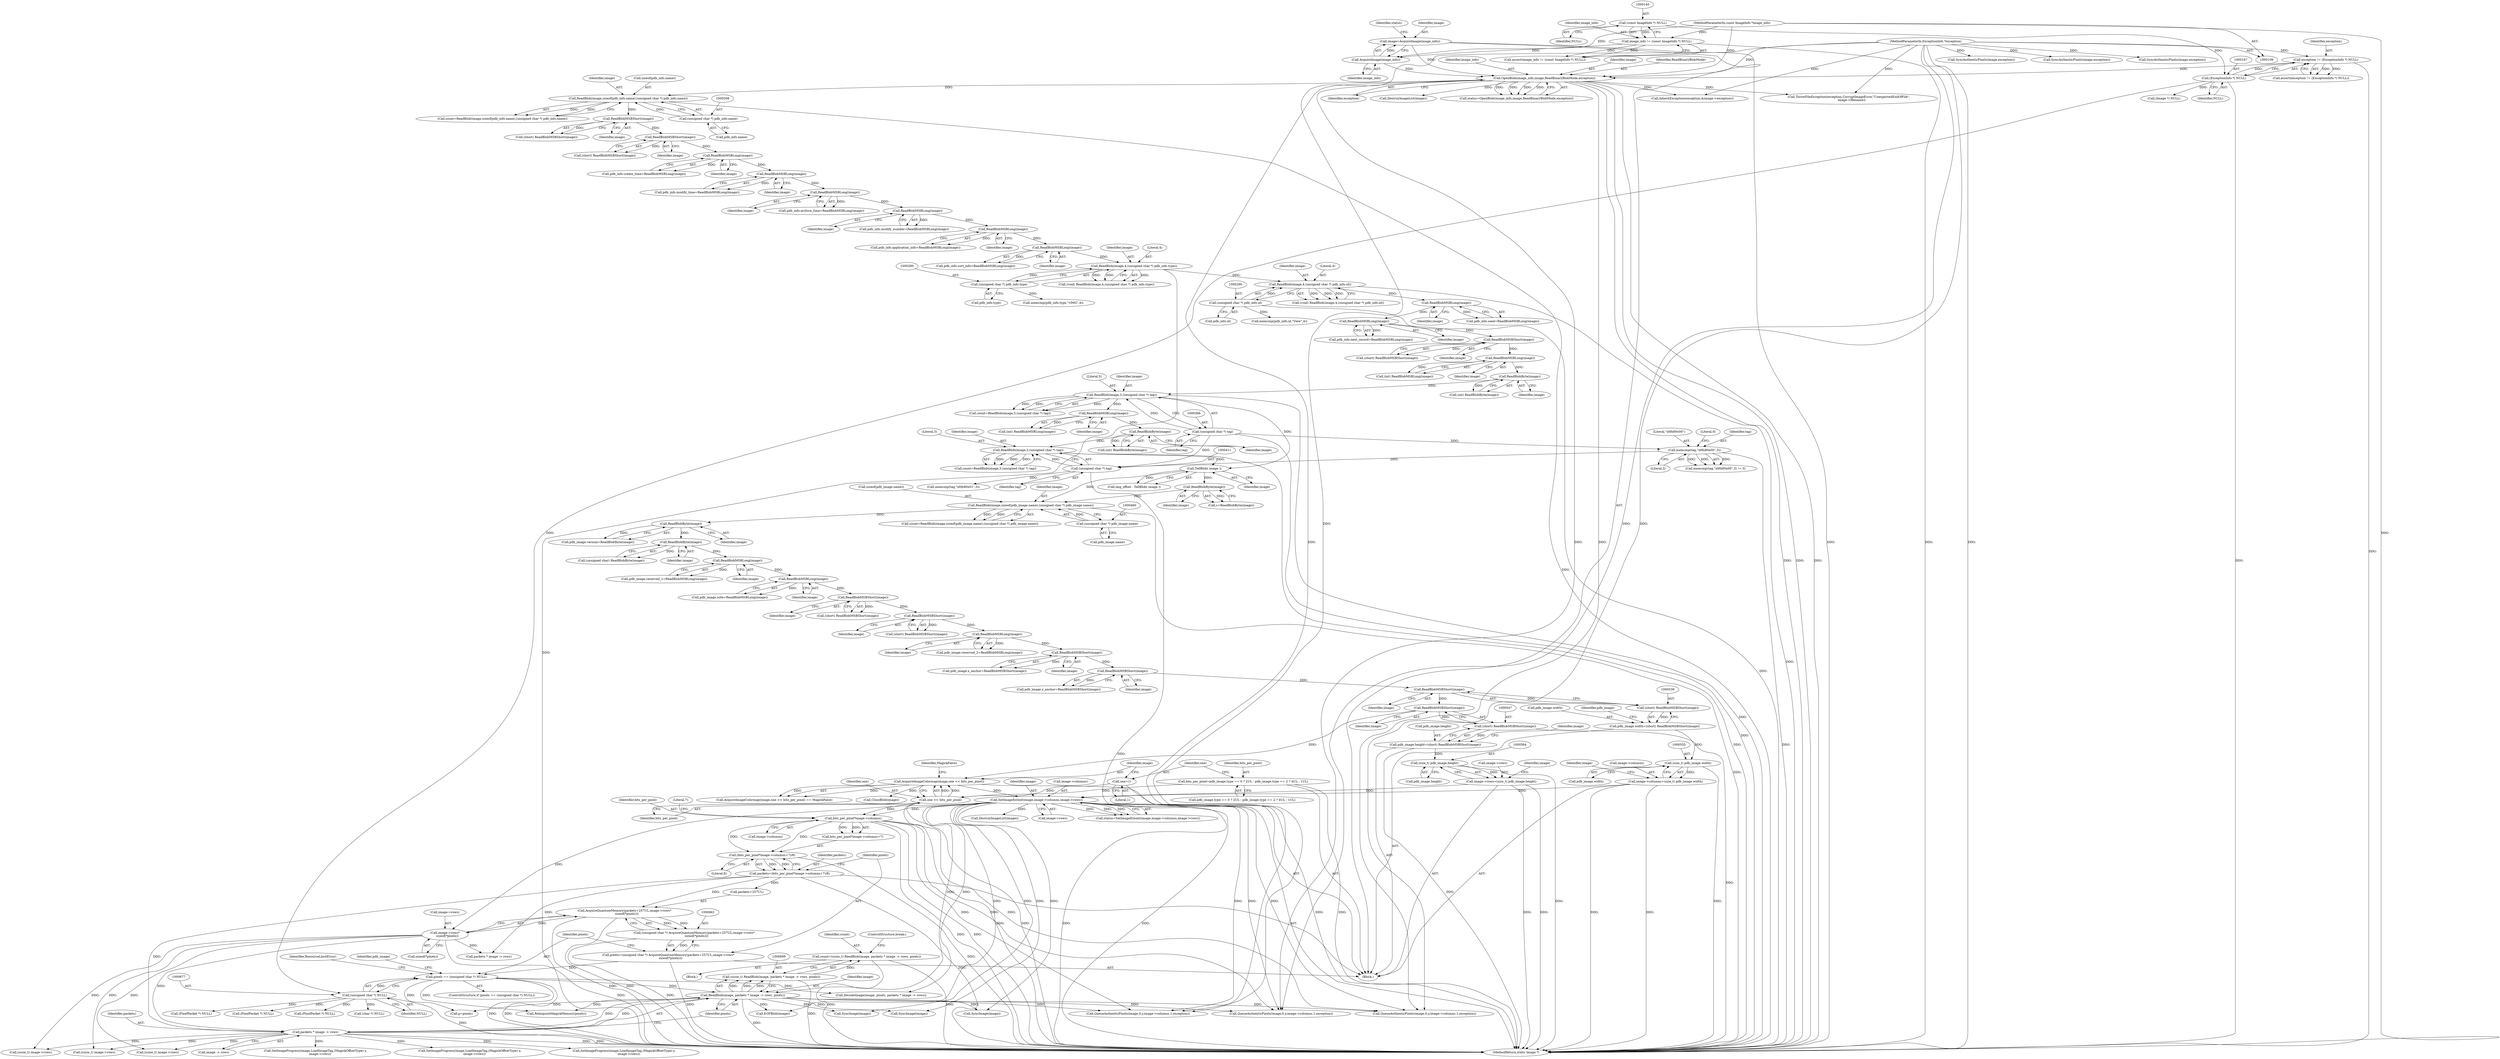 digraph "0_ImageMagick_424d40ebfcde48bb872eba75179d3d73704fdf1f@integer" {
"1000696" [label="(Call,count=(ssize_t) ReadBlob(image, packets * image -> rows, pixels))"];
"1000698" [label="(Call,(ssize_t) ReadBlob(image, packets * image -> rows, pixels))"];
"1000700" [label="(Call,ReadBlob(image, packets * image -> rows, pixels))"];
"1000625" [label="(Call,SetImageExtent(image,image->columns,image->rows))"];
"1000600" [label="(Call,AcquireImageColormap(image,one << bits_per_pixel))"];
"1000548" [label="(Call,ReadBlobMSBShort(image))"];
"1000540" [label="(Call,ReadBlobMSBShort(image))"];
"1000532" [label="(Call,ReadBlobMSBShort(image))"];
"1000526" [label="(Call,ReadBlobMSBShort(image))"];
"1000520" [label="(Call,ReadBlobMSBLong(image))"];
"1000514" [label="(Call,ReadBlobMSBShort(image))"];
"1000506" [label="(Call,ReadBlobMSBShort(image))"];
"1000498" [label="(Call,ReadBlobMSBLong(image))"];
"1000492" [label="(Call,ReadBlobMSBLong(image))"];
"1000486" [label="(Call,ReadBlobByte(image))"];
"1000478" [label="(Call,ReadBlobByte(image))"];
"1000453" [label="(Call,ReadBlob(image,sizeof(pdb_image.name),(unsigned char *) pdb_image.name))"];
"1000433" [label="(Call,TellBlob( image ))"];
"1000407" [label="(Call,ReadBlob(image,3,(unsigned char *) tag))"];
"1000403" [label="(Call,ReadBlobByte(image))"];
"1000395" [label="(Call,ReadBlobMSBLong(image))"];
"1000362" [label="(Call,ReadBlob(image,3,(unsigned char *) tag))"];
"1000355" [label="(Call,ReadBlobByte(image))"];
"1000347" [label="(Call,ReadBlobMSBLong(image))"];
"1000312" [label="(Call,ReadBlobMSBShort(image))"];
"1000304" [label="(Call,ReadBlobMSBLong(image))"];
"1000298" [label="(Call,ReadBlobMSBLong(image))"];
"1000286" [label="(Call,ReadBlob(image,4,(unsigned char *) pdb_info.id))"];
"1000276" [label="(Call,ReadBlob(image,4,(unsigned char *) pdb_info.type))"];
"1000272" [label="(Call,ReadBlobMSBLong(image))"];
"1000266" [label="(Call,ReadBlobMSBLong(image))"];
"1000260" [label="(Call,ReadBlobMSBLong(image))"];
"1000254" [label="(Call,ReadBlobMSBLong(image))"];
"1000248" [label="(Call,ReadBlobMSBLong(image))"];
"1000242" [label="(Call,ReadBlobMSBLong(image))"];
"1000236" [label="(Call,ReadBlobMSBShort(image))"];
"1000228" [label="(Call,ReadBlobMSBShort(image))"];
"1000201" [label="(Call,ReadBlob(image,sizeof(pdb_info.name),(unsigned char *) pdb_info.name))"];
"1000181" [label="(Call,OpenBlob(image_info,image,ReadBinaryBlobMode,exception))"];
"1000177" [label="(Call,AcquireImage(image_info))"];
"1000137" [label="(Call,image_info != (const ImageInfo *) NULL)"];
"1000110" [label="(MethodParameterIn,const ImageInfo *image_info)"];
"1000139" [label="(Call,(const ImageInfo *) NULL)"];
"1000175" [label="(Call,image=AcquireImage(image_info))"];
"1000164" [label="(Call,exception != (ExceptionInfo *) NULL)"];
"1000111" [label="(MethodParameterIn,ExceptionInfo *exception)"];
"1000166" [label="(Call,(ExceptionInfo *) NULL)"];
"1000207" [label="(Call,(unsigned char *) pdb_info.name)"];
"1000279" [label="(Call,(unsigned char *) pdb_info.type)"];
"1000289" [label="(Call,(unsigned char *) pdb_info.id)"];
"1000365" [label="(Call,(unsigned char *) tag)"];
"1000410" [label="(Call,(unsigned char *) tag)"];
"1000374" [label="(Call,memcmp(tag,\"\x6f\x80\x00\",3))"];
"1000444" [label="(Call,ReadBlobByte(image))"];
"1000459" [label="(Call,(unsigned char *) pdb_image.name)"];
"1000602" [label="(Call,one << bits_per_pixel)"];
"1000595" [label="(Call,one=1)"];
"1000578" [label="(Call,bits_per_pixel=pdb_image.type == 0 ? 2UL : pdb_image.type == 2 ? 4UL : 1UL)"];
"1000550" [label="(Call,image->columns=(size_t) pdb_image.width)"];
"1000554" [label="(Call,(size_t) pdb_image.width)"];
"1000534" [label="(Call,pdb_image.width=(short) ReadBlobMSBShort(image))"];
"1000538" [label="(Call,(short) ReadBlobMSBShort(image))"];
"1000559" [label="(Call,image->rows=(size_t) pdb_image.height)"];
"1000563" [label="(Call,(size_t) pdb_image.height)"];
"1000542" [label="(Call,pdb_image.height=(short) ReadBlobMSBShort(image))"];
"1000546" [label="(Call,(short) ReadBlobMSBShort(image))"];
"1000702" [label="(Call,packets * image -> rows)"];
"1000647" [label="(Call,packets=(bits_per_pixel*image->columns+7)/8)"];
"1000649" [label="(Call,(bits_per_pixel*image->columns+7)/8)"];
"1000651" [label="(Call,bits_per_pixel*image->columns)"];
"1000666" [label="(Call,image->rows*\n     sizeof(*pixels))"];
"1000674" [label="(Call,pixels == (unsigned char *) NULL)"];
"1000658" [label="(Call,pixels=(unsigned char *) AcquireQuantumMemory(packets+257UL,image->rows*\n     sizeof(*pixels)))"];
"1000660" [label="(Call,(unsigned char *) AcquireQuantumMemory(packets+257UL,image->rows*\n     sizeof(*pixels)))"];
"1000662" [label="(Call,AcquireQuantumMemory(packets+257UL,image->rows*\n     sizeof(*pixels)))"];
"1000676" [label="(Call,(unsigned char *) NULL)"];
"1000494" [label="(Call,pdb_image.note=ReadBlobMSBLong(image))"];
"1000310" [label="(Call,(short) ReadBlobMSBShort(image))"];
"1000674" [label="(Call,pixels == (unsigned char *) NULL)"];
"1000647" [label="(Call,packets=(bits_per_pixel*image->columns+7)/8)"];
"1000488" [label="(Call,pdb_image.reserved_1=ReadBlobMSBLong(image))"];
"1000749" [label="(Call,(ssize_t) image->rows)"];
"1001010" [label="(Call,SyncImage(image))"];
"1000540" [label="(Call,ReadBlobMSBShort(image))"];
"1000181" [label="(Call,OpenBlob(image_info,image,ReadBinaryBlobMode,exception))"];
"1000177" [label="(Call,AcquireImage(image_info))"];
"1000139" [label="(Call,(const ImageInfo *) NULL)"];
"1001285" [label="(MethodReturn,static Image *)"];
"1000272" [label="(Call,ReadBlobMSBLong(image))"];
"1000599" [label="(Call,AcquireImageColormap(image,one << bits_per_pixel) == MagickFalse)"];
"1000666" [label="(Call,image->rows*\n     sizeof(*pixels))"];
"1000479" [label="(Identifier,image)"];
"1000678" [label="(Identifier,NULL)"];
"1000708" [label="(ControlStructure,break;)"];
"1000201" [label="(Call,ReadBlob(image,sizeof(pdb_info.name),(unsigned char *) pdb_info.name))"];
"1000434" [label="(Identifier,image)"];
"1000325" [label="(Call,memcmp(pdb_info.id,\"View\",4))"];
"1000520" [label="(Call,ReadBlobMSBLong(image))"];
"1000268" [label="(Call,pdb_info.sort_info=ReadBlobMSBLong(image))"];
"1000234" [label="(Call,(short) ReadBlobMSBShort(image))"];
"1000348" [label="(Identifier,image)"];
"1000182" [label="(Identifier,image_info)"];
"1000209" [label="(Call,pdb_info.name)"];
"1001144" [label="(Call,EOFBlob(image))"];
"1000549" [label="(Identifier,image)"];
"1000453" [label="(Call,ReadBlob(image,sizeof(pdb_image.name),(unsigned char *) pdb_image.name))"];
"1000707" [label="(Identifier,pixels)"];
"1000312" [label="(Call,ReadBlobMSBShort(image))"];
"1000262" [label="(Call,pdb_info.application_info=ReadBlobMSBLong(image))"];
"1000676" [label="(Call,(unsigned char *) NULL)"];
"1000374" [label="(Call,memcmp(tag,\"\x6f\x80\x00\",3))"];
"1000461" [label="(Call,pdb_image.name)"];
"1000556" [label="(Call,pdb_image.width)"];
"1000506" [label="(Call,ReadBlobMSBShort(image))"];
"1000703" [label="(Identifier,packets)"];
"1000313" [label="(Identifier,image)"];
"1000702" [label="(Call,packets * image -> rows)"];
"1000663" [label="(Call,packets+257UL)"];
"1000645" [label="(Call,DestroyImageList(image))"];
"1000546" [label="(Call,(short) ReadBlobMSBShort(image))"];
"1000248" [label="(Call,ReadBlobMSBLong(image))"];
"1000515" [label="(Identifier,image)"];
"1000277" [label="(Identifier,image)"];
"1000199" [label="(Call,count=ReadBlob(image,sizeof(pdb_info.name),(unsigned char *) pdb_info.name))"];
"1000626" [label="(Identifier,image)"];
"1000286" [label="(Call,ReadBlob(image,4,(unsigned char *) pdb_info.id))"];
"1000771" [label="(Call,(PixelPacket *) NULL)"];
"1000183" [label="(Identifier,image)"];
"1000238" [label="(Call,pdb_info.create_time=ReadBlobMSBLong(image))"];
"1000184" [label="(Identifier,ReadBinaryBlobMode)"];
"1000696" [label="(Call,count=(ssize_t) ReadBlob(image, packets * image -> rows, pixels))"];
"1000649" [label="(Call,(bits_per_pixel*image->columns+7)/8)"];
"1000667" [label="(Call,image->rows)"];
"1000535" [label="(Call,pdb_image.width)"];
"1000178" [label="(Identifier,image_info)"];
"1000226" [label="(Call,(short) ReadBlobMSBShort(image))"];
"1000700" [label="(Call,ReadBlob(image, packets * image -> rows, pixels))"];
"1000595" [label="(Call,one=1)"];
"1000375" [label="(Identifier,tag)"];
"1001021" [label="(Call,(ssize_t) image->rows)"];
"1001147" [label="(Call,ThrowFileException(exception,CorruptImageError,\"UnexpectedEndOfFile\",\n      image->filename))"];
"1000451" [label="(Call,count=ReadBlob(image,sizeof(pdb_image.name),(unsigned char *) pdb_image.name))"];
"1000560" [label="(Call,image->rows)"];
"1000459" [label="(Call,(unsigned char *) pdb_image.name)"];
"1001031" [label="(Call,QueueAuthenticPixels(image,0,y,image->columns,1,exception))"];
"1000317" [label="(Call,memcmp(pdb_info.type,\"vIMG\",4))"];
"1000886" [label="(Call,(PixelPacket *) NULL)"];
"1000493" [label="(Identifier,image)"];
"1000410" [label="(Call,(unsigned char *) tag)"];
"1001140" [label="(Call,RelinquishMagickMemory(pixels))"];
"1000651" [label="(Call,bits_per_pixel*image->columns)"];
"1000697" [label="(Identifier,count)"];
"1000243" [label="(Identifier,image)"];
"1000203" [label="(Call,sizeof(pdb_info.name))"];
"1000110" [label="(MethodParameterIn,const ImageInfo *image_info)"];
"1000512" [label="(Call,(short) ReadBlobMSBShort(image))"];
"1000196" [label="(Call,(Image *) NULL)"];
"1000405" [label="(Call,count=ReadBlob(image,3,(unsigned char *) tag))"];
"1000580" [label="(Call,pdb_image.type == 0 ? 2UL : pdb_image.type == 2 ? 4UL : 1UL)"];
"1000255" [label="(Identifier,image)"];
"1000673" [label="(ControlStructure,if (pixels == (unsigned char *) NULL))"];
"1000528" [label="(Call,pdb_image.y_anchor=ReadBlobMSBShort(image))"];
"1000294" [label="(Call,pdb_info.seed=ReadBlobMSBLong(image))"];
"1000604" [label="(Identifier,bits_per_pixel)"];
"1000721" [label="(Call,packets * image -> rows)"];
"1000454" [label="(Identifier,image)"];
"1000228" [label="(Call,ReadBlobMSBShort(image))"];
"1000759" [label="(Call,QueueAuthenticPixels(image,0,y,image->columns,1,exception))"];
"1000360" [label="(Call,count=ReadBlob(image,3,(unsigned char *) tag))"];
"1000166" [label="(Call,(ExceptionInfo *) NULL)"];
"1000396" [label="(Identifier,image)"];
"1000356" [label="(Identifier,image)"];
"1000522" [label="(Call,pdb_image.x_anchor=ReadBlobMSBShort(image))"];
"1000486" [label="(Call,ReadBlobByte(image))"];
"1000304" [label="(Call,ReadBlobMSBLong(image))"];
"1000521" [label="(Identifier,image)"];
"1000864" [label="(Call,(ssize_t) image->rows)"];
"1000242" [label="(Call,ReadBlobMSBLong(image))"];
"1000659" [label="(Identifier,pixels)"];
"1000168" [label="(Identifier,NULL)"];
"1000300" [label="(Call,pdb_info.next_record=ReadBlobMSBLong(image))"];
"1000288" [label="(Literal,4)"];
"1000579" [label="(Identifier,bits_per_pixel)"];
"1000538" [label="(Call,(short) ReadBlobMSBShort(image))"];
"1000455" [label="(Call,sizeof(pdb_image.name))"];
"1000180" [label="(Identifier,status)"];
"1000291" [label="(Call,pdb_info.id)"];
"1000353" [label="(Call,(int) ReadBlobByte(image))"];
"1000236" [label="(Call,ReadBlobMSBShort(image))"];
"1000373" [label="(Call,memcmp(tag,\"\x6f\x80\x00\",3) != 0)"];
"1000377" [label="(Literal,3)"];
"1000559" [label="(Call,image->rows=(size_t) pdb_image.height)"];
"1000185" [label="(Identifier,exception)"];
"1000533" [label="(Identifier,image)"];
"1000638" [label="(Call,InheritException(exception,&image->exception))"];
"1000660" [label="(Call,(unsigned char *) AcquireQuantumMemory(packets+257UL,image->rows*\n     sizeof(*pixels)))"];
"1000514" [label="(Call,ReadBlobMSBShort(image))"];
"1001106" [label="(Call,SyncAuthenticPixels(image,exception))"];
"1000345" [label="(Call,(int) ReadBlobMSBLong(image))"];
"1000287" [label="(Identifier,image)"];
"1000362" [label="(Call,ReadBlob(image,3,(unsigned char *) tag))"];
"1000618" [label="(Call,CloseBlob(image))"];
"1000347" [label="(Call,ReadBlobMSBLong(image))"];
"1000267" [label="(Identifier,image)"];
"1000112" [label="(Block,)"];
"1000376" [label="(Literal,\"\x6f\x80\x00\")"];
"1000653" [label="(Call,image->columns)"];
"1000193" [label="(Call,DestroyImageList(image))"];
"1000656" [label="(Literal,7)"];
"1000136" [label="(Call,assert(image_info != (const ImageInfo *) NULL))"];
"1000279" [label="(Call,(unsigned char *) pdb_info.type)"];
"1000718" [label="(Call,DecodeImage(image, pixels, packets * image -> rows))"];
"1000561" [label="(Identifier,image)"];
"1000111" [label="(MethodParameterIn,ExceptionInfo *exception)"];
"1000534" [label="(Call,pdb_image.width=(short) ReadBlobMSBShort(image))"];
"1000137" [label="(Call,image_info != (const ImageInfo *) NULL)"];
"1000563" [label="(Call,(size_t) pdb_image.height)"];
"1000701" [label="(Identifier,image)"];
"1000627" [label="(Call,image->columns)"];
"1000433" [label="(Call,TellBlob( image ))"];
"1000570" [label="(Identifier,image)"];
"1000552" [label="(Identifier,image)"];
"1000281" [label="(Call,pdb_info.type)"];
"1000367" [label="(Identifier,tag)"];
"1000431" [label="(Call,img_offset - TellBlob( image ))"];
"1000401" [label="(Call,(int) ReadBlobByte(image))"];
"1000261" [label="(Identifier,image)"];
"1000407" [label="(Call,ReadBlob(image,3,(unsigned char *) tag))"];
"1000254" [label="(Call,ReadBlobMSBLong(image))"];
"1000548" [label="(Call,ReadBlobMSBShort(image))"];
"1000276" [label="(Call,ReadBlob(image,4,(unsigned char *) pdb_info.type))"];
"1000355" [label="(Call,ReadBlobByte(image))"];
"1000442" [label="(Call,c=ReadBlobByte(image))"];
"1000596" [label="(Identifier,one)"];
"1000565" [label="(Call,pdb_image.height)"];
"1000734" [label="(Call,p=pixels)"];
"1000393" [label="(Call,(int) ReadBlobMSBLong(image))"];
"1000658" [label="(Call,pixels=(unsigned char *) AcquireQuantumMemory(packets+257UL,image->rows*\n     sizeof(*pixels)))"];
"1000273" [label="(Identifier,image)"];
"1000605" [label="(Identifier,MagickFalse)"];
"1000602" [label="(Call,one << bits_per_pixel)"];
"1000444" [label="(Call,ReadBlobByte(image))"];
"1000164" [label="(Call,exception != (ExceptionInfo *) NULL)"];
"1000600" [label="(Call,AcquireImageColormap(image,one << bits_per_pixel))"];
"1000299" [label="(Identifier,image)"];
"1000987" [label="(Call,SyncAuthenticPixels(image,exception))"];
"1000578" [label="(Call,bits_per_pixel=pdb_image.type == 0 ? 2UL : pdb_image.type == 2 ? 4UL : 1UL)"];
"1000403" [label="(Call,ReadBlobByte(image))"];
"1000526" [label="(Call,ReadBlobMSBShort(image))"];
"1000412" [label="(Identifier,tag)"];
"1000408" [label="(Identifier,image)"];
"1000298" [label="(Call,ReadBlobMSBLong(image))"];
"1000541" [label="(Identifier,image)"];
"1000603" [label="(Identifier,one)"];
"1000543" [label="(Call,pdb_image.height)"];
"1000527" [label="(Identifier,image)"];
"1000179" [label="(Call,status=OpenBlob(image_info,image,ReadBinaryBlobMode,exception))"];
"1000532" [label="(Call,ReadBlobMSBShort(image))"];
"1000207" [label="(Call,(unsigned char *) pdb_info.name)"];
"1000364" [label="(Literal,3)"];
"1000630" [label="(Call,image->rows)"];
"1000278" [label="(Literal,4)"];
"1000175" [label="(Call,image=AcquireImage(image_info))"];
"1000657" [label="(Literal,8)"];
"1000670" [label="(Call,sizeof(*pixels))"];
"1000250" [label="(Call,pdb_info.archive_time=ReadBlobMSBLong(image))"];
"1000704" [label="(Call,image -> rows)"];
"1000365" [label="(Call,(unsigned char *) tag)"];
"1000652" [label="(Identifier,bits_per_pixel)"];
"1000260" [label="(Call,ReadBlobMSBLong(image))"];
"1000498" [label="(Call,ReadBlobMSBLong(image))"];
"1000550" [label="(Call,image->columns=(size_t) pdb_image.width)"];
"1000544" [label="(Identifier,pdb_image)"];
"1000305" [label="(Identifier,image)"];
"1000138" [label="(Identifier,image_info)"];
"1000685" [label="(Identifier,pdb_image)"];
"1000256" [label="(Call,pdb_info.modify_number=ReadBlobMSBLong(image))"];
"1000492" [label="(Call,ReadBlobMSBLong(image))"];
"1000499" [label="(Identifier,image)"];
"1000237" [label="(Identifier,image)"];
"1000675" [label="(Identifier,pixels)"];
"1000853" [label="(Call,SyncImage(image))"];
"1000202" [label="(Identifier,image)"];
"1000507" [label="(Identifier,image)"];
"1000650" [label="(Call,bits_per_pixel*image->columns+7)"];
"1001043" [label="(Call,(PixelPacket *) NULL)"];
"1000484" [label="(Call,(unsigned char) ReadBlobByte(image))"];
"1000445" [label="(Identifier,image)"];
"1000504" [label="(Call,(short) ReadBlobMSBShort(image))"];
"1000141" [label="(Identifier,NULL)"];
"1000163" [label="(Call,assert(exception != (ExceptionInfo *) NULL))"];
"1000554" [label="(Call,(size_t) pdb_image.width)"];
"1000244" [label="(Call,pdb_info.modify_time=ReadBlobMSBLong(image))"];
"1000487" [label="(Identifier,image)"];
"1000404" [label="(Identifier,image)"];
"1000551" [label="(Call,image->columns)"];
"1000542" [label="(Call,pdb_image.height=(short) ReadBlobMSBShort(image))"];
"1000176" [label="(Identifier,image)"];
"1000623" [label="(Call,status=SetImageExtent(image,image->columns,image->rows))"];
"1000601" [label="(Identifier,image)"];
"1000363" [label="(Identifier,image)"];
"1000837" [label="(Call,SetImageProgress(image,LoadImageTag,(MagickOffsetType) y,\n          image->rows))"];
"1001188" [label="(Call,(char *) NULL)"];
"1000994" [label="(Call,SetImageProgress(image,LoadImageTag,(MagickOffsetType) y,\n          image->rows))"];
"1000378" [label="(Literal,0)"];
"1000409" [label="(Literal,3)"];
"1000284" [label="(Call,(void) ReadBlob(image,4,(unsigned char *) pdb_info.id))"];
"1000662" [label="(Call,AcquireQuantumMemory(packets+257UL,image->rows*\n     sizeof(*pixels)))"];
"1000478" [label="(Call,ReadBlobByte(image))"];
"1001129" [label="(Call,SyncImage(image))"];
"1000266" [label="(Call,ReadBlobMSBLong(image))"];
"1000698" [label="(Call,(ssize_t) ReadBlob(image, packets * image -> rows, pixels))"];
"1000625" [label="(Call,SetImageExtent(image,image->columns,image->rows))"];
"1000680" [label="(Identifier,ResourceLimitError)"];
"1000249" [label="(Identifier,image)"];
"1000516" [label="(Call,pdb_image.reserved_2=ReadBlobMSBLong(image))"];
"1000395" [label="(Call,ReadBlobMSBLong(image))"];
"1000229" [label="(Identifier,image)"];
"1000597" [label="(Literal,1)"];
"1000474" [label="(Call,pdb_image.version=ReadBlobByte(image))"];
"1000830" [label="(Call,SyncAuthenticPixels(image,exception))"];
"1000165" [label="(Identifier,exception)"];
"1000690" [label="(Block,)"];
"1000289" [label="(Call,(unsigned char *) pdb_info.id)"];
"1001113" [label="(Call,SetImageProgress(image,LoadImageTag,(MagickOffsetType) y,\n          image->rows))"];
"1000419" [label="(Call,memcmp(tag,\"\x6f\x80\x01\",3))"];
"1000874" [label="(Call,QueueAuthenticPixels(image,0,y,image->columns,1,exception))"];
"1000274" [label="(Call,(void) ReadBlob(image,4,(unsigned char *) pdb_info.type))"];
"1000648" [label="(Identifier,packets)"];
"1000696" -> "1000690"  [label="AST: "];
"1000696" -> "1000698"  [label="CFG: "];
"1000697" -> "1000696"  [label="AST: "];
"1000698" -> "1000696"  [label="AST: "];
"1000708" -> "1000696"  [label="CFG: "];
"1000696" -> "1001285"  [label="DDG: "];
"1000696" -> "1001285"  [label="DDG: "];
"1000698" -> "1000696"  [label="DDG: "];
"1000698" -> "1000700"  [label="CFG: "];
"1000699" -> "1000698"  [label="AST: "];
"1000700" -> "1000698"  [label="AST: "];
"1000698" -> "1001285"  [label="DDG: "];
"1000700" -> "1000698"  [label="DDG: "];
"1000700" -> "1000698"  [label="DDG: "];
"1000700" -> "1000698"  [label="DDG: "];
"1000700" -> "1000707"  [label="CFG: "];
"1000701" -> "1000700"  [label="AST: "];
"1000702" -> "1000700"  [label="AST: "];
"1000707" -> "1000700"  [label="AST: "];
"1000700" -> "1001285"  [label="DDG: "];
"1000625" -> "1000700"  [label="DDG: "];
"1000702" -> "1000700"  [label="DDG: "];
"1000702" -> "1000700"  [label="DDG: "];
"1000674" -> "1000700"  [label="DDG: "];
"1000700" -> "1000734"  [label="DDG: "];
"1000700" -> "1000759"  [label="DDG: "];
"1000700" -> "1000853"  [label="DDG: "];
"1000700" -> "1000874"  [label="DDG: "];
"1000700" -> "1001010"  [label="DDG: "];
"1000700" -> "1001031"  [label="DDG: "];
"1000700" -> "1001129"  [label="DDG: "];
"1000700" -> "1001140"  [label="DDG: "];
"1000700" -> "1001144"  [label="DDG: "];
"1000625" -> "1000623"  [label="AST: "];
"1000625" -> "1000630"  [label="CFG: "];
"1000626" -> "1000625"  [label="AST: "];
"1000627" -> "1000625"  [label="AST: "];
"1000630" -> "1000625"  [label="AST: "];
"1000623" -> "1000625"  [label="CFG: "];
"1000625" -> "1001285"  [label="DDG: "];
"1000625" -> "1001285"  [label="DDG: "];
"1000625" -> "1000623"  [label="DDG: "];
"1000625" -> "1000623"  [label="DDG: "];
"1000625" -> "1000623"  [label="DDG: "];
"1000600" -> "1000625"  [label="DDG: "];
"1000550" -> "1000625"  [label="DDG: "];
"1000559" -> "1000625"  [label="DDG: "];
"1000625" -> "1000645"  [label="DDG: "];
"1000625" -> "1000651"  [label="DDG: "];
"1000625" -> "1000666"  [label="DDG: "];
"1000625" -> "1000718"  [label="DDG: "];
"1000625" -> "1000759"  [label="DDG: "];
"1000625" -> "1000853"  [label="DDG: "];
"1000625" -> "1000874"  [label="DDG: "];
"1000625" -> "1001010"  [label="DDG: "];
"1000625" -> "1001031"  [label="DDG: "];
"1000625" -> "1001129"  [label="DDG: "];
"1000625" -> "1001144"  [label="DDG: "];
"1000600" -> "1000599"  [label="AST: "];
"1000600" -> "1000602"  [label="CFG: "];
"1000601" -> "1000600"  [label="AST: "];
"1000602" -> "1000600"  [label="AST: "];
"1000605" -> "1000600"  [label="CFG: "];
"1000600" -> "1001285"  [label="DDG: "];
"1000600" -> "1000599"  [label="DDG: "];
"1000600" -> "1000599"  [label="DDG: "];
"1000548" -> "1000600"  [label="DDG: "];
"1000602" -> "1000600"  [label="DDG: "];
"1000602" -> "1000600"  [label="DDG: "];
"1000600" -> "1000618"  [label="DDG: "];
"1000548" -> "1000546"  [label="AST: "];
"1000548" -> "1000549"  [label="CFG: "];
"1000549" -> "1000548"  [label="AST: "];
"1000546" -> "1000548"  [label="CFG: "];
"1000548" -> "1000546"  [label="DDG: "];
"1000540" -> "1000548"  [label="DDG: "];
"1000540" -> "1000538"  [label="AST: "];
"1000540" -> "1000541"  [label="CFG: "];
"1000541" -> "1000540"  [label="AST: "];
"1000538" -> "1000540"  [label="CFG: "];
"1000540" -> "1000538"  [label="DDG: "];
"1000532" -> "1000540"  [label="DDG: "];
"1000532" -> "1000528"  [label="AST: "];
"1000532" -> "1000533"  [label="CFG: "];
"1000533" -> "1000532"  [label="AST: "];
"1000528" -> "1000532"  [label="CFG: "];
"1000532" -> "1000528"  [label="DDG: "];
"1000526" -> "1000532"  [label="DDG: "];
"1000526" -> "1000522"  [label="AST: "];
"1000526" -> "1000527"  [label="CFG: "];
"1000527" -> "1000526"  [label="AST: "];
"1000522" -> "1000526"  [label="CFG: "];
"1000526" -> "1000522"  [label="DDG: "];
"1000520" -> "1000526"  [label="DDG: "];
"1000520" -> "1000516"  [label="AST: "];
"1000520" -> "1000521"  [label="CFG: "];
"1000521" -> "1000520"  [label="AST: "];
"1000516" -> "1000520"  [label="CFG: "];
"1000520" -> "1000516"  [label="DDG: "];
"1000514" -> "1000520"  [label="DDG: "];
"1000514" -> "1000512"  [label="AST: "];
"1000514" -> "1000515"  [label="CFG: "];
"1000515" -> "1000514"  [label="AST: "];
"1000512" -> "1000514"  [label="CFG: "];
"1000514" -> "1000512"  [label="DDG: "];
"1000506" -> "1000514"  [label="DDG: "];
"1000506" -> "1000504"  [label="AST: "];
"1000506" -> "1000507"  [label="CFG: "];
"1000507" -> "1000506"  [label="AST: "];
"1000504" -> "1000506"  [label="CFG: "];
"1000506" -> "1000504"  [label="DDG: "];
"1000498" -> "1000506"  [label="DDG: "];
"1000498" -> "1000494"  [label="AST: "];
"1000498" -> "1000499"  [label="CFG: "];
"1000499" -> "1000498"  [label="AST: "];
"1000494" -> "1000498"  [label="CFG: "];
"1000498" -> "1000494"  [label="DDG: "];
"1000492" -> "1000498"  [label="DDG: "];
"1000492" -> "1000488"  [label="AST: "];
"1000492" -> "1000493"  [label="CFG: "];
"1000493" -> "1000492"  [label="AST: "];
"1000488" -> "1000492"  [label="CFG: "];
"1000492" -> "1000488"  [label="DDG: "];
"1000486" -> "1000492"  [label="DDG: "];
"1000486" -> "1000484"  [label="AST: "];
"1000486" -> "1000487"  [label="CFG: "];
"1000487" -> "1000486"  [label="AST: "];
"1000484" -> "1000486"  [label="CFG: "];
"1000486" -> "1000484"  [label="DDG: "];
"1000478" -> "1000486"  [label="DDG: "];
"1000478" -> "1000474"  [label="AST: "];
"1000478" -> "1000479"  [label="CFG: "];
"1000479" -> "1000478"  [label="AST: "];
"1000474" -> "1000478"  [label="CFG: "];
"1000478" -> "1000474"  [label="DDG: "];
"1000453" -> "1000478"  [label="DDG: "];
"1000453" -> "1000451"  [label="AST: "];
"1000453" -> "1000459"  [label="CFG: "];
"1000454" -> "1000453"  [label="AST: "];
"1000455" -> "1000453"  [label="AST: "];
"1000459" -> "1000453"  [label="AST: "];
"1000451" -> "1000453"  [label="CFG: "];
"1000453" -> "1001285"  [label="DDG: "];
"1000453" -> "1000451"  [label="DDG: "];
"1000453" -> "1000451"  [label="DDG: "];
"1000433" -> "1000453"  [label="DDG: "];
"1000444" -> "1000453"  [label="DDG: "];
"1000459" -> "1000453"  [label="DDG: "];
"1000433" -> "1000431"  [label="AST: "];
"1000433" -> "1000434"  [label="CFG: "];
"1000434" -> "1000433"  [label="AST: "];
"1000431" -> "1000433"  [label="CFG: "];
"1000433" -> "1000431"  [label="DDG: "];
"1000407" -> "1000433"  [label="DDG: "];
"1000362" -> "1000433"  [label="DDG: "];
"1000433" -> "1000444"  [label="DDG: "];
"1000407" -> "1000405"  [label="AST: "];
"1000407" -> "1000410"  [label="CFG: "];
"1000408" -> "1000407"  [label="AST: "];
"1000409" -> "1000407"  [label="AST: "];
"1000410" -> "1000407"  [label="AST: "];
"1000405" -> "1000407"  [label="CFG: "];
"1000407" -> "1001285"  [label="DDG: "];
"1000407" -> "1000405"  [label="DDG: "];
"1000407" -> "1000405"  [label="DDG: "];
"1000407" -> "1000405"  [label="DDG: "];
"1000403" -> "1000407"  [label="DDG: "];
"1000410" -> "1000407"  [label="DDG: "];
"1000403" -> "1000401"  [label="AST: "];
"1000403" -> "1000404"  [label="CFG: "];
"1000404" -> "1000403"  [label="AST: "];
"1000401" -> "1000403"  [label="CFG: "];
"1000403" -> "1000401"  [label="DDG: "];
"1000395" -> "1000403"  [label="DDG: "];
"1000395" -> "1000393"  [label="AST: "];
"1000395" -> "1000396"  [label="CFG: "];
"1000396" -> "1000395"  [label="AST: "];
"1000393" -> "1000395"  [label="CFG: "];
"1000395" -> "1000393"  [label="DDG: "];
"1000362" -> "1000395"  [label="DDG: "];
"1000362" -> "1000360"  [label="AST: "];
"1000362" -> "1000365"  [label="CFG: "];
"1000363" -> "1000362"  [label="AST: "];
"1000364" -> "1000362"  [label="AST: "];
"1000365" -> "1000362"  [label="AST: "];
"1000360" -> "1000362"  [label="CFG: "];
"1000362" -> "1001285"  [label="DDG: "];
"1000362" -> "1000360"  [label="DDG: "];
"1000362" -> "1000360"  [label="DDG: "];
"1000362" -> "1000360"  [label="DDG: "];
"1000355" -> "1000362"  [label="DDG: "];
"1000365" -> "1000362"  [label="DDG: "];
"1000355" -> "1000353"  [label="AST: "];
"1000355" -> "1000356"  [label="CFG: "];
"1000356" -> "1000355"  [label="AST: "];
"1000353" -> "1000355"  [label="CFG: "];
"1000355" -> "1000353"  [label="DDG: "];
"1000347" -> "1000355"  [label="DDG: "];
"1000347" -> "1000345"  [label="AST: "];
"1000347" -> "1000348"  [label="CFG: "];
"1000348" -> "1000347"  [label="AST: "];
"1000345" -> "1000347"  [label="CFG: "];
"1000347" -> "1000345"  [label="DDG: "];
"1000312" -> "1000347"  [label="DDG: "];
"1000312" -> "1000310"  [label="AST: "];
"1000312" -> "1000313"  [label="CFG: "];
"1000313" -> "1000312"  [label="AST: "];
"1000310" -> "1000312"  [label="CFG: "];
"1000312" -> "1000310"  [label="DDG: "];
"1000304" -> "1000312"  [label="DDG: "];
"1000304" -> "1000300"  [label="AST: "];
"1000304" -> "1000305"  [label="CFG: "];
"1000305" -> "1000304"  [label="AST: "];
"1000300" -> "1000304"  [label="CFG: "];
"1000304" -> "1000300"  [label="DDG: "];
"1000298" -> "1000304"  [label="DDG: "];
"1000298" -> "1000294"  [label="AST: "];
"1000298" -> "1000299"  [label="CFG: "];
"1000299" -> "1000298"  [label="AST: "];
"1000294" -> "1000298"  [label="CFG: "];
"1000298" -> "1000294"  [label="DDG: "];
"1000286" -> "1000298"  [label="DDG: "];
"1000286" -> "1000284"  [label="AST: "];
"1000286" -> "1000289"  [label="CFG: "];
"1000287" -> "1000286"  [label="AST: "];
"1000288" -> "1000286"  [label="AST: "];
"1000289" -> "1000286"  [label="AST: "];
"1000284" -> "1000286"  [label="CFG: "];
"1000286" -> "1001285"  [label="DDG: "];
"1000286" -> "1000284"  [label="DDG: "];
"1000286" -> "1000284"  [label="DDG: "];
"1000286" -> "1000284"  [label="DDG: "];
"1000276" -> "1000286"  [label="DDG: "];
"1000289" -> "1000286"  [label="DDG: "];
"1000276" -> "1000274"  [label="AST: "];
"1000276" -> "1000279"  [label="CFG: "];
"1000277" -> "1000276"  [label="AST: "];
"1000278" -> "1000276"  [label="AST: "];
"1000279" -> "1000276"  [label="AST: "];
"1000274" -> "1000276"  [label="CFG: "];
"1000276" -> "1001285"  [label="DDG: "];
"1000276" -> "1000274"  [label="DDG: "];
"1000276" -> "1000274"  [label="DDG: "];
"1000276" -> "1000274"  [label="DDG: "];
"1000272" -> "1000276"  [label="DDG: "];
"1000279" -> "1000276"  [label="DDG: "];
"1000272" -> "1000268"  [label="AST: "];
"1000272" -> "1000273"  [label="CFG: "];
"1000273" -> "1000272"  [label="AST: "];
"1000268" -> "1000272"  [label="CFG: "];
"1000272" -> "1000268"  [label="DDG: "];
"1000266" -> "1000272"  [label="DDG: "];
"1000266" -> "1000262"  [label="AST: "];
"1000266" -> "1000267"  [label="CFG: "];
"1000267" -> "1000266"  [label="AST: "];
"1000262" -> "1000266"  [label="CFG: "];
"1000266" -> "1000262"  [label="DDG: "];
"1000260" -> "1000266"  [label="DDG: "];
"1000260" -> "1000256"  [label="AST: "];
"1000260" -> "1000261"  [label="CFG: "];
"1000261" -> "1000260"  [label="AST: "];
"1000256" -> "1000260"  [label="CFG: "];
"1000260" -> "1000256"  [label="DDG: "];
"1000254" -> "1000260"  [label="DDG: "];
"1000254" -> "1000250"  [label="AST: "];
"1000254" -> "1000255"  [label="CFG: "];
"1000255" -> "1000254"  [label="AST: "];
"1000250" -> "1000254"  [label="CFG: "];
"1000254" -> "1000250"  [label="DDG: "];
"1000248" -> "1000254"  [label="DDG: "];
"1000248" -> "1000244"  [label="AST: "];
"1000248" -> "1000249"  [label="CFG: "];
"1000249" -> "1000248"  [label="AST: "];
"1000244" -> "1000248"  [label="CFG: "];
"1000248" -> "1000244"  [label="DDG: "];
"1000242" -> "1000248"  [label="DDG: "];
"1000242" -> "1000238"  [label="AST: "];
"1000242" -> "1000243"  [label="CFG: "];
"1000243" -> "1000242"  [label="AST: "];
"1000238" -> "1000242"  [label="CFG: "];
"1000242" -> "1000238"  [label="DDG: "];
"1000236" -> "1000242"  [label="DDG: "];
"1000236" -> "1000234"  [label="AST: "];
"1000236" -> "1000237"  [label="CFG: "];
"1000237" -> "1000236"  [label="AST: "];
"1000234" -> "1000236"  [label="CFG: "];
"1000236" -> "1000234"  [label="DDG: "];
"1000228" -> "1000236"  [label="DDG: "];
"1000228" -> "1000226"  [label="AST: "];
"1000228" -> "1000229"  [label="CFG: "];
"1000229" -> "1000228"  [label="AST: "];
"1000226" -> "1000228"  [label="CFG: "];
"1000228" -> "1000226"  [label="DDG: "];
"1000201" -> "1000228"  [label="DDG: "];
"1000201" -> "1000199"  [label="AST: "];
"1000201" -> "1000207"  [label="CFG: "];
"1000202" -> "1000201"  [label="AST: "];
"1000203" -> "1000201"  [label="AST: "];
"1000207" -> "1000201"  [label="AST: "];
"1000199" -> "1000201"  [label="CFG: "];
"1000201" -> "1001285"  [label="DDG: "];
"1000201" -> "1000199"  [label="DDG: "];
"1000201" -> "1000199"  [label="DDG: "];
"1000181" -> "1000201"  [label="DDG: "];
"1000207" -> "1000201"  [label="DDG: "];
"1000181" -> "1000179"  [label="AST: "];
"1000181" -> "1000185"  [label="CFG: "];
"1000182" -> "1000181"  [label="AST: "];
"1000183" -> "1000181"  [label="AST: "];
"1000184" -> "1000181"  [label="AST: "];
"1000185" -> "1000181"  [label="AST: "];
"1000179" -> "1000181"  [label="CFG: "];
"1000181" -> "1001285"  [label="DDG: "];
"1000181" -> "1001285"  [label="DDG: "];
"1000181" -> "1001285"  [label="DDG: "];
"1000181" -> "1000179"  [label="DDG: "];
"1000181" -> "1000179"  [label="DDG: "];
"1000181" -> "1000179"  [label="DDG: "];
"1000181" -> "1000179"  [label="DDG: "];
"1000177" -> "1000181"  [label="DDG: "];
"1000110" -> "1000181"  [label="DDG: "];
"1000175" -> "1000181"  [label="DDG: "];
"1000164" -> "1000181"  [label="DDG: "];
"1000111" -> "1000181"  [label="DDG: "];
"1000181" -> "1000193"  [label="DDG: "];
"1000181" -> "1000638"  [label="DDG: "];
"1000181" -> "1000759"  [label="DDG: "];
"1000181" -> "1000874"  [label="DDG: "];
"1000181" -> "1001031"  [label="DDG: "];
"1000181" -> "1001147"  [label="DDG: "];
"1000177" -> "1000175"  [label="AST: "];
"1000177" -> "1000178"  [label="CFG: "];
"1000178" -> "1000177"  [label="AST: "];
"1000175" -> "1000177"  [label="CFG: "];
"1000177" -> "1000175"  [label="DDG: "];
"1000137" -> "1000177"  [label="DDG: "];
"1000110" -> "1000177"  [label="DDG: "];
"1000137" -> "1000136"  [label="AST: "];
"1000137" -> "1000139"  [label="CFG: "];
"1000138" -> "1000137"  [label="AST: "];
"1000139" -> "1000137"  [label="AST: "];
"1000136" -> "1000137"  [label="CFG: "];
"1000137" -> "1001285"  [label="DDG: "];
"1000137" -> "1000136"  [label="DDG: "];
"1000137" -> "1000136"  [label="DDG: "];
"1000110" -> "1000137"  [label="DDG: "];
"1000139" -> "1000137"  [label="DDG: "];
"1000110" -> "1000109"  [label="AST: "];
"1000110" -> "1001285"  [label="DDG: "];
"1000139" -> "1000141"  [label="CFG: "];
"1000140" -> "1000139"  [label="AST: "];
"1000141" -> "1000139"  [label="AST: "];
"1000139" -> "1000166"  [label="DDG: "];
"1000175" -> "1000112"  [label="AST: "];
"1000176" -> "1000175"  [label="AST: "];
"1000180" -> "1000175"  [label="CFG: "];
"1000175" -> "1001285"  [label="DDG: "];
"1000164" -> "1000163"  [label="AST: "];
"1000164" -> "1000166"  [label="CFG: "];
"1000165" -> "1000164"  [label="AST: "];
"1000166" -> "1000164"  [label="AST: "];
"1000163" -> "1000164"  [label="CFG: "];
"1000164" -> "1001285"  [label="DDG: "];
"1000164" -> "1000163"  [label="DDG: "];
"1000164" -> "1000163"  [label="DDG: "];
"1000111" -> "1000164"  [label="DDG: "];
"1000166" -> "1000164"  [label="DDG: "];
"1000111" -> "1000109"  [label="AST: "];
"1000111" -> "1001285"  [label="DDG: "];
"1000111" -> "1000638"  [label="DDG: "];
"1000111" -> "1000759"  [label="DDG: "];
"1000111" -> "1000830"  [label="DDG: "];
"1000111" -> "1000874"  [label="DDG: "];
"1000111" -> "1000987"  [label="DDG: "];
"1000111" -> "1001031"  [label="DDG: "];
"1000111" -> "1001106"  [label="DDG: "];
"1000111" -> "1001147"  [label="DDG: "];
"1000166" -> "1000168"  [label="CFG: "];
"1000167" -> "1000166"  [label="AST: "];
"1000168" -> "1000166"  [label="AST: "];
"1000166" -> "1001285"  [label="DDG: "];
"1000166" -> "1000196"  [label="DDG: "];
"1000166" -> "1000676"  [label="DDG: "];
"1000207" -> "1000209"  [label="CFG: "];
"1000208" -> "1000207"  [label="AST: "];
"1000209" -> "1000207"  [label="AST: "];
"1000279" -> "1000281"  [label="CFG: "];
"1000280" -> "1000279"  [label="AST: "];
"1000281" -> "1000279"  [label="AST: "];
"1000279" -> "1000317"  [label="DDG: "];
"1000289" -> "1000291"  [label="CFG: "];
"1000290" -> "1000289"  [label="AST: "];
"1000291" -> "1000289"  [label="AST: "];
"1000289" -> "1001285"  [label="DDG: "];
"1000289" -> "1000325"  [label="DDG: "];
"1000365" -> "1000367"  [label="CFG: "];
"1000366" -> "1000365"  [label="AST: "];
"1000367" -> "1000365"  [label="AST: "];
"1000365" -> "1001285"  [label="DDG: "];
"1000365" -> "1000374"  [label="DDG: "];
"1000365" -> "1000410"  [label="DDG: "];
"1000410" -> "1000412"  [label="CFG: "];
"1000411" -> "1000410"  [label="AST: "];
"1000412" -> "1000410"  [label="AST: "];
"1000410" -> "1001285"  [label="DDG: "];
"1000374" -> "1000410"  [label="DDG: "];
"1000410" -> "1000419"  [label="DDG: "];
"1000374" -> "1000373"  [label="AST: "];
"1000374" -> "1000377"  [label="CFG: "];
"1000375" -> "1000374"  [label="AST: "];
"1000376" -> "1000374"  [label="AST: "];
"1000377" -> "1000374"  [label="AST: "];
"1000378" -> "1000374"  [label="CFG: "];
"1000374" -> "1001285"  [label="DDG: "];
"1000374" -> "1000373"  [label="DDG: "];
"1000374" -> "1000373"  [label="DDG: "];
"1000374" -> "1000373"  [label="DDG: "];
"1000444" -> "1000442"  [label="AST: "];
"1000444" -> "1000445"  [label="CFG: "];
"1000445" -> "1000444"  [label="AST: "];
"1000442" -> "1000444"  [label="CFG: "];
"1000444" -> "1000442"  [label="DDG: "];
"1000459" -> "1000461"  [label="CFG: "];
"1000460" -> "1000459"  [label="AST: "];
"1000461" -> "1000459"  [label="AST: "];
"1000602" -> "1000604"  [label="CFG: "];
"1000603" -> "1000602"  [label="AST: "];
"1000604" -> "1000602"  [label="AST: "];
"1000602" -> "1001285"  [label="DDG: "];
"1000602" -> "1001285"  [label="DDG: "];
"1000595" -> "1000602"  [label="DDG: "];
"1000578" -> "1000602"  [label="DDG: "];
"1000602" -> "1000651"  [label="DDG: "];
"1000595" -> "1000112"  [label="AST: "];
"1000595" -> "1000597"  [label="CFG: "];
"1000596" -> "1000595"  [label="AST: "];
"1000597" -> "1000595"  [label="AST: "];
"1000601" -> "1000595"  [label="CFG: "];
"1000578" -> "1000112"  [label="AST: "];
"1000578" -> "1000580"  [label="CFG: "];
"1000579" -> "1000578"  [label="AST: "];
"1000580" -> "1000578"  [label="AST: "];
"1000596" -> "1000578"  [label="CFG: "];
"1000578" -> "1001285"  [label="DDG: "];
"1000550" -> "1000112"  [label="AST: "];
"1000550" -> "1000554"  [label="CFG: "];
"1000551" -> "1000550"  [label="AST: "];
"1000554" -> "1000550"  [label="AST: "];
"1000561" -> "1000550"  [label="CFG: "];
"1000550" -> "1001285"  [label="DDG: "];
"1000550" -> "1001285"  [label="DDG: "];
"1000554" -> "1000550"  [label="DDG: "];
"1000554" -> "1000556"  [label="CFG: "];
"1000555" -> "1000554"  [label="AST: "];
"1000556" -> "1000554"  [label="AST: "];
"1000554" -> "1001285"  [label="DDG: "];
"1000534" -> "1000554"  [label="DDG: "];
"1000534" -> "1000112"  [label="AST: "];
"1000534" -> "1000538"  [label="CFG: "];
"1000535" -> "1000534"  [label="AST: "];
"1000538" -> "1000534"  [label="AST: "];
"1000544" -> "1000534"  [label="CFG: "];
"1000538" -> "1000534"  [label="DDG: "];
"1000539" -> "1000538"  [label="AST: "];
"1000559" -> "1000112"  [label="AST: "];
"1000559" -> "1000563"  [label="CFG: "];
"1000560" -> "1000559"  [label="AST: "];
"1000563" -> "1000559"  [label="AST: "];
"1000570" -> "1000559"  [label="CFG: "];
"1000559" -> "1001285"  [label="DDG: "];
"1000559" -> "1001285"  [label="DDG: "];
"1000563" -> "1000559"  [label="DDG: "];
"1000563" -> "1000565"  [label="CFG: "];
"1000564" -> "1000563"  [label="AST: "];
"1000565" -> "1000563"  [label="AST: "];
"1000563" -> "1001285"  [label="DDG: "];
"1000542" -> "1000563"  [label="DDG: "];
"1000542" -> "1000112"  [label="AST: "];
"1000542" -> "1000546"  [label="CFG: "];
"1000543" -> "1000542"  [label="AST: "];
"1000546" -> "1000542"  [label="AST: "];
"1000552" -> "1000542"  [label="CFG: "];
"1000542" -> "1001285"  [label="DDG: "];
"1000546" -> "1000542"  [label="DDG: "];
"1000547" -> "1000546"  [label="AST: "];
"1000546" -> "1001285"  [label="DDG: "];
"1000702" -> "1000704"  [label="CFG: "];
"1000703" -> "1000702"  [label="AST: "];
"1000704" -> "1000702"  [label="AST: "];
"1000707" -> "1000702"  [label="CFG: "];
"1000702" -> "1001285"  [label="DDG: "];
"1000702" -> "1001285"  [label="DDG: "];
"1000647" -> "1000702"  [label="DDG: "];
"1000666" -> "1000702"  [label="DDG: "];
"1000702" -> "1000749"  [label="DDG: "];
"1000702" -> "1000837"  [label="DDG: "];
"1000702" -> "1000864"  [label="DDG: "];
"1000702" -> "1000994"  [label="DDG: "];
"1000702" -> "1001021"  [label="DDG: "];
"1000702" -> "1001113"  [label="DDG: "];
"1000647" -> "1000112"  [label="AST: "];
"1000647" -> "1000649"  [label="CFG: "];
"1000648" -> "1000647"  [label="AST: "];
"1000649" -> "1000647"  [label="AST: "];
"1000659" -> "1000647"  [label="CFG: "];
"1000647" -> "1001285"  [label="DDG: "];
"1000649" -> "1000647"  [label="DDG: "];
"1000649" -> "1000647"  [label="DDG: "];
"1000647" -> "1000662"  [label="DDG: "];
"1000647" -> "1000663"  [label="DDG: "];
"1000647" -> "1000721"  [label="DDG: "];
"1000649" -> "1000657"  [label="CFG: "];
"1000650" -> "1000649"  [label="AST: "];
"1000657" -> "1000649"  [label="AST: "];
"1000649" -> "1001285"  [label="DDG: "];
"1000651" -> "1000649"  [label="DDG: "];
"1000651" -> "1000649"  [label="DDG: "];
"1000651" -> "1000650"  [label="AST: "];
"1000651" -> "1000653"  [label="CFG: "];
"1000652" -> "1000651"  [label="AST: "];
"1000653" -> "1000651"  [label="AST: "];
"1000656" -> "1000651"  [label="CFG: "];
"1000651" -> "1001285"  [label="DDG: "];
"1000651" -> "1001285"  [label="DDG: "];
"1000651" -> "1000650"  [label="DDG: "];
"1000651" -> "1000650"  [label="DDG: "];
"1000651" -> "1000759"  [label="DDG: "];
"1000651" -> "1000874"  [label="DDG: "];
"1000651" -> "1001031"  [label="DDG: "];
"1000666" -> "1000662"  [label="AST: "];
"1000666" -> "1000670"  [label="CFG: "];
"1000667" -> "1000666"  [label="AST: "];
"1000670" -> "1000666"  [label="AST: "];
"1000662" -> "1000666"  [label="CFG: "];
"1000666" -> "1001285"  [label="DDG: "];
"1000666" -> "1000662"  [label="DDG: "];
"1000666" -> "1000721"  [label="DDG: "];
"1000666" -> "1000749"  [label="DDG: "];
"1000666" -> "1000864"  [label="DDG: "];
"1000666" -> "1001021"  [label="DDG: "];
"1000674" -> "1000673"  [label="AST: "];
"1000674" -> "1000676"  [label="CFG: "];
"1000675" -> "1000674"  [label="AST: "];
"1000676" -> "1000674"  [label="AST: "];
"1000680" -> "1000674"  [label="CFG: "];
"1000685" -> "1000674"  [label="CFG: "];
"1000674" -> "1001285"  [label="DDG: "];
"1000674" -> "1001285"  [label="DDG: "];
"1000658" -> "1000674"  [label="DDG: "];
"1000676" -> "1000674"  [label="DDG: "];
"1000674" -> "1000718"  [label="DDG: "];
"1000674" -> "1000734"  [label="DDG: "];
"1000674" -> "1001140"  [label="DDG: "];
"1000658" -> "1000112"  [label="AST: "];
"1000658" -> "1000660"  [label="CFG: "];
"1000659" -> "1000658"  [label="AST: "];
"1000660" -> "1000658"  [label="AST: "];
"1000675" -> "1000658"  [label="CFG: "];
"1000658" -> "1001285"  [label="DDG: "];
"1000660" -> "1000658"  [label="DDG: "];
"1000660" -> "1000662"  [label="CFG: "];
"1000661" -> "1000660"  [label="AST: "];
"1000662" -> "1000660"  [label="AST: "];
"1000660" -> "1001285"  [label="DDG: "];
"1000662" -> "1000660"  [label="DDG: "];
"1000662" -> "1000660"  [label="DDG: "];
"1000663" -> "1000662"  [label="AST: "];
"1000662" -> "1001285"  [label="DDG: "];
"1000662" -> "1001285"  [label="DDG: "];
"1000676" -> "1000678"  [label="CFG: "];
"1000677" -> "1000676"  [label="AST: "];
"1000678" -> "1000676"  [label="AST: "];
"1000676" -> "1001285"  [label="DDG: "];
"1000676" -> "1000771"  [label="DDG: "];
"1000676" -> "1000886"  [label="DDG: "];
"1000676" -> "1001043"  [label="DDG: "];
"1000676" -> "1001188"  [label="DDG: "];
}
